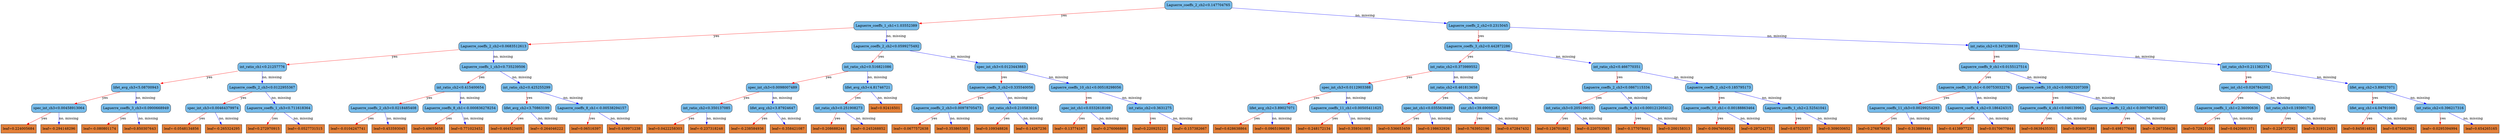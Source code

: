 digraph {
	graph [bb="0,0,8423.8,567",
		rankdir=TB
	];
	node [label="\N"];
	0	[fillcolor="#78bceb",
		height=0.5,
		label="Laguerre_coeffs_2_ch2<0.147704765",
		pos="4062.9,549",
		shape=box,
		style="filled, rounded",
		width=3.1076];
	1	[fillcolor="#78bceb",
		height=0.5,
		label="Laguerre_coeffs_1_ch1<1.03552389",
		pos="3007.9,460.5",
		shape=box,
		style="filled, rounded",
		width=3.0139];
	0 -> 1	[color="#FF0000",
		label=yes,
		lp="3638.9,504.75",
		pos="e,3116.7,470.42 3951,538.82 3751,522.43 3333.9,488.23 3128.1,471.36"];
	2	[fillcolor="#78bceb",
		height=0.5,
		label="Laguerre_coeffs_2_ch2<0.2315045",
		pos="4980.9,460.5",
		shape=box,
		style="filled, rounded",
		width=2.9201];
	0 -> 2	[color="#0000FF",
		label="no, missing",
		lp="4636.8,504.75",
		pos="e,4875.4,471.44 4175,537.44 4350,520.95 4686.5,489.24 4864.2,472.49"];
	3	[fillcolor="#78bceb",
		height=0.5,
		label="Laguerre_coeffs_2_ch2<0.0683512613",
		pos="1657.9,372",
		shape=box,
		style="filled, rounded",
		width=3.2014];
	1 -> 3	[color="#FF0000",
		label=yes,
		lp="2462.9,416.25",
		pos="e,1773.6,380.42 2899.1,452.53 2651.8,436.69 2048.5,398.03 1784.8,381.13"];
	4	[fillcolor="#78bceb",
		height=0.5,
		label="Laguerre_coeffs_2_ch2<0.0599275492",
		pos="3007.9,372",
		shape=box,
		style="filled, rounded",
		width=3.2014];
	1 -> 4	[color="#0000FF",
		label="no, missing",
		lp="3039.8,416.25",
		pos="e,3007.9,390.35 3007.9,442.41 3007.9,430.76 3007.9,415.05 3007.9,401.52"];
	5	[fillcolor="#78bceb",
		height=0.5,
		label="Laguerre_coeffs_3_ch2<0.442872286",
		pos="4980.9,372",
		shape=box,
		style="filled, rounded",
		width=3.1076];
	2 -> 5	[color="#FF0000",
		label=yes,
		lp="4989.9,416.25",
		pos="e,4980.9,390.35 4980.9,442.41 4980.9,430.76 4980.9,415.05 4980.9,401.52"];
	6	[fillcolor="#78bceb",
		height=0.5,
		label="int_ratio_ch2<0.347238839",
		pos="6761.9,372",
		shape=box,
		style="filled, rounded",
		width=2.3264];
	2 -> 6	[color="#0000FF",
		label="no, missing",
		lp="6063.8,416.25",
		pos="e,6677.9,377.08 5086.3,454.38 5405.8,438.86 6360.4,392.5 6666.4,377.64"];
	7	[fillcolor="#78bceb",
		height=0.5,
		label="int_ratio_ch1<0.21257776",
		pos="810.88,283.5",
		shape=box,
		style="filled, rounded",
		width=2.2326];
	3 -> 7	[color="#FF0000",
		label=yes,
		lp="1319.9,327.75",
		pos="e,891.68,292.75 1542.3,359.2 1372.4,341.85 1058.5,309.79 903.05,293.91"];
	8	[fillcolor="#78bceb",
		height=0.5,
		label="Laguerre_coeffs_1_ch3<0.735239506",
		pos="1657.9,283.5",
		shape=box,
		style="filled, rounded",
		width=3.1076];
	3 -> 8	[color="#0000FF",
		label="no, missing",
		lp="1689.8,327.75",
		pos="e,1657.9,301.85 1657.9,353.91 1657.9,342.26 1657.9,326.55 1657.9,313.02"];
	9	[fillcolor="#78bceb",
		height=0.5,
		label="int_ratio_ch2<0.516821086",
		pos="2913.9,283.5",
		shape=box,
		style="filled, rounded",
		width=2.3264];
	4 -> 9	[color="#FF0000",
		label=yes,
		lp="2978.9,327.75",
		pos="e,2932.7,301.85 2989.3,353.91 2975.5,341.2 2956.4,323.66 2940.9,309.39"];
	10	[fillcolor="#78bceb",
		height=0.5,
		label="spec_int_ch3<0.0123443883",
		pos="3322.9,283.5",
		shape=box,
		style="filled, rounded",
		width=2.4097];
	4 -> 10	[color="#0000FF",
		label="no, missing",
		lp="3225.8,327.75",
		pos="e,3259.3,301.95 3071.2,353.6 3122.4,339.55 3194.5,319.74 3248.5,304.93"];
	15	[fillcolor="#78bceb",
		height=0.5,
		label="lifet_avg_ch3<5.08700943",
		pos="454.88,195",
		shape=box,
		style="filled, rounded",
		width=2.2639];
	7 -> 15	[color="#FF0000",
		label=yes,
		lp="673.88,239.25",
		pos="e,526.68,213.45 739.26,265.1 681.06,250.96 598.88,230.99 537.82,216.15"];
	16	[fillcolor="#78bceb",
		height=0.5,
		label="Laguerre_coeffs_2_ch3<0.0122955367",
		pos="810.88,195",
		shape=box,
		style="filled, rounded",
		width=3.2014];
	7 -> 16	[color="#0000FF",
		label="no, missing",
		lp="842.75,239.25",
		pos="e,810.88,213.35 810.88,265.41 810.88,253.76 810.88,238.05 810.88,224.52"];
	17	[fillcolor="#78bceb",
		height=0.5,
		label="int_ratio_ch2<0.415400654",
		pos="1545.9,195",
		shape=box,
		style="filled, rounded",
		width=2.3264];
	8 -> 17	[color="#FF0000",
		label=yes,
		lp="1621.9,239.25",
		pos="e,1568.2,213.27 1635.5,265.2 1618.8,252.3 1595.7,234.5 1577.2,220.18"];
	18	[fillcolor="#78bceb",
		height=0.5,
		label="int_ratio_ch2<0.425255299",
		pos="1769.9,195",
		shape=box,
		style="filled, rounded",
		width=2.3264];
	8 -> 18	[color="#0000FF",
		label="no, missing",
		lp="1756.8,239.25",
		pos="e,1747.5,213.27 1680.3,265.2 1697,252.3 1720,234.5 1738.6,220.18"];
	31	[fillcolor="#78bceb",
		height=0.5,
		label="spec_int_ch3<0.00458913064",
		pos="193.88,106.5",
		shape=box,
		style="filled, rounded",
		width=2.5035];
	15 -> 31	[color="#FF0000",
		label=yes,
		lp="356.88,150.75",
		pos="e,246.29,124.87 402.37,176.6 360.43,162.7 301.5,143.17 256.99,128.42"];
	32	[fillcolor="#78bceb",
		height=0.5,
		label="Laguerre_coeffs_3_ch3<0.0900668949",
		pos="454.88,106.5",
		shape=box,
		style="filled, rounded",
		width=3.2014];
	15 -> 32	[color="#0000FF",
		label="no, missing",
		lp="486.75,150.75",
		pos="e,454.88,124.85 454.88,176.91 454.88,165.26 454.88,149.55 454.88,136.02"];
	33	[fillcolor="#78bceb",
		height=0.5,
		label="spec_int_ch3<0.00464379974",
		pos="712.88,106.5",
		shape=box,
		style="filled, rounded",
		width=2.5035];
	16 -> 33	[color="#FF0000",
		label=yes,
		lp="779.88,150.75",
		pos="e,732.53,124.85 791.51,176.91 777.11,164.2 757.24,146.66 741.07,132.39"];
	34	[fillcolor="#78bceb",
		height=0.5,
		label="Laguerre_coeffs_1_ch3<0.711618364",
		pos="932.88,106.5",
		shape=box,
		style="filled, rounded",
		width=3.1076];
	16 -> 34	[color="#0000FF",
		label="no, missing",
		lp="914.75,150.75",
		pos="e,908.52,124.77 835.27,176.7 853.64,163.68 879.04,145.67 899.32,131.29"];
	63	[fillcolor="#e48038",
		height=0.5,
		label="leaf=0.224005684",
		pos="57.875,18",
		shape=box,
		style=filled,
		width=1.6076];
	31 -> 63	[color="#FF0000",
		label=yes,
		lp="147.88,62.25",
		pos="e,85.023,36.267 166.68,88.203 146.02,75.062 117.38,56.846 94.67,42.403"];
	64	[fillcolor="#e48038",
		height=0.5,
		label="leaf=-0.294148296",
		pos="193.88,18",
		shape=box,
		style=filled,
		width=1.6701];
	31 -> 64	[color="#0000FF",
		label="no, missing",
		lp="225.75,62.25",
		pos="e,193.88,36.35 193.88,88.41 193.88,76.758 193.88,61.047 193.88,47.519"];
	65	[fillcolor="#e48038",
		height=0.5,
		label="leaf=-0.080801174",
		pos="331.88,18",
		shape=box,
		style=filled,
		width=1.6701];
	32 -> 65	[color="#FF0000",
		label=yes,
		lp="413.88,62.25",
		pos="e,356.43,36.267 430.28,88.203 411.76,75.179 386.16,57.173 365.71,42.792"];
	66	[fillcolor="#e48038",
		height=0.5,
		label="leaf=0.850307643",
		pos="467.88,18",
		shape=box,
		style=filled,
		width=1.6076];
	32 -> 66	[color="#0000FF",
		label="no, missing",
		lp="494.75,62.25",
		pos="e,465.27,36.35 457.44,88.41 459.19,76.758 461.56,61.047 463.59,47.519"];
	67	[fillcolor="#e48038",
		height=0.5,
		label="leaf=-0.0548134856",
		pos="606.88,18",
		shape=box,
		style=filled,
		width=1.7639];
	33 -> 67	[color="#FF0000",
		label=yes,
		lp="678.88,62.25",
		pos="e,628.03,36.267 691.68,88.203 675.94,75.356 654.25,57.661 636.75,43.38"];
	68	[fillcolor="#e48038",
		height=0.5,
		label="leaf=-0.265324295",
		pos="748.88,18",
		shape=box,
		style=filled,
		width=1.6701];
	33 -> 68	[color="#0000FF",
		label="no, missing",
		lp="766.75,62.25",
		pos="e,741.65,36.35 719.99,88.41 724.94,76.522 731.64,60.41 737.35,46.702"];
	69	[fillcolor="#e48038",
		height=0.5,
		label="leaf=0.272970915",
		pos="884.88,18",
		shape=box,
		style=filled,
		width=1.6076];
	34 -> 69	[color="#FF0000",
		label=yes,
		lp="922.88,62.25",
		pos="e,894.5,36.35 923.39,88.41 916.73,76.405 907.68,60.091 900.02,46.295"];
	70	[fillcolor="#e48038",
		height=0.5,
		label="leaf=-0.0527731515",
		pos="1023.9,18",
		shape=box,
		style=filled,
		width=1.7639];
	34 -> 70	[color="#0000FF",
		label="no, missing",
		lp="1018.8,62.25",
		pos="e,1005.6,36.35 950.85,88.41 964.23,75.698 982.68,58.157 997.69,43.889"];
	35	[fillcolor="#78bceb",
		height=0.5,
		label="Laguerre_coeffs_2_ch3<0.0218485408",
		pos="1287.9,106.5",
		shape=box,
		style="filled, rounded",
		width=3.2014];
	17 -> 35	[color="#FF0000",
		label=yes,
		lp="1449.9,150.75",
		pos="e,1339.7,124.87 1494,176.6 1452.6,162.73 1394.5,143.25 1350.5,128.51"];
	36	[fillcolor="#78bceb",
		height=0.5,
		label="Laguerre_coeffs_8_ch1<-0.000836278254",
		pos="1545.9,106.5",
		shape=box,
		style="filled, rounded",
		width=3.4514];
	17 -> 36	[color="#0000FF",
		label="no, missing",
		lp="1577.8,150.75",
		pos="e,1545.9,124.85 1545.9,176.91 1545.9,165.26 1545.9,149.55 1545.9,136.02"];
	37	[fillcolor="#78bceb",
		height=0.5,
		label="lifet_avg_ch2<3.70863199",
		pos="1769.9,106.5",
		shape=box,
		style="filled, rounded",
		width=2.2639];
	18 -> 37	[color="#FF0000",
		label=yes,
		lp="1778.9,150.75",
		pos="e,1769.9,124.85 1769.9,176.91 1769.9,165.26 1769.9,149.55 1769.9,136.02"];
	38	[fillcolor="#78bceb",
		height=0.5,
		label="Laguerre_coeffs_8_ch1<-0.00538294157",
		pos="1989.9,106.5",
		shape=box,
		style="filled, rounded",
		width=3.3576];
	18 -> 38	[color="#0000FF",
		label="no, missing",
		lp="1931.8,150.75",
		pos="e,1945.7,124.87 1814.1,176.6 1849,162.9 1897.7,143.75 1935,129.08"];
	71	[fillcolor="#e48038",
		height=0.5,
		label="leaf=-0.0104247741",
		pos="1168.9,18",
		shape=box,
		style=filled,
		width=1.7639];
	35 -> 71	[color="#FF0000",
		label=yes,
		lp="1248.9,62.25",
		pos="e,1192.6,36.267 1264.1,88.203 1246.2,75.238 1221.6,57.336 1201.9,42.988"];
	72	[fillcolor="#e48038",
		height=0.5,
		label="leaf=0.453593045",
		pos="1307.9,18",
		shape=box,
		style=filled,
		width=1.6076];
	35 -> 72	[color="#0000FF",
		label="no, missing",
		lp="1331.8,62.25",
		pos="e,1303.9,36.35 1291.8,88.41 1294.5,76.758 1298.2,61.047 1301.3,47.519"];
	73	[fillcolor="#e48038",
		height=0.5,
		label="leaf=0.49655658",
		pos="1437.9,18",
		shape=box,
		style=filled,
		width=1.5139];
	36 -> 73	[color="#FF0000",
		label=yes,
		lp="1510.9,62.25",
		pos="e,1459.4,36.267 1524.3,88.203 1508.2,75.356 1486.1,57.661 1468.3,43.38"];
	74	[fillcolor="#e48038",
		height=0.5,
		label="leaf=0.771023452",
		pos="1567.9,18",
		shape=box,
		style=filled,
		width=1.6076];
	36 -> 74	[color="#0000FF",
		label="no, missing",
		lp="1590.8,62.25",
		pos="e,1563.5,36.35 1550.2,88.41 1553.2,76.64 1557.3,60.729 1560.7,47.11"];
	75	[fillcolor="#e48038",
		height=0.5,
		label="leaf=0.464523405",
		pos="1701.9,18",
		shape=box,
		style=filled,
		width=1.6076];
	37 -> 75	[color="#FF0000",
		label=yes,
		lp="1751.9,62.25",
		pos="e,1715.5,36.35 1756.4,88.41 1746.7,76.051 1733.4,59.127 1722.4,45.085"];
	76	[fillcolor="#e48038",
		height=0.5,
		label="leaf=-0.264046222",
		pos="1837.9,18",
		shape=box,
		style=filled,
		width=1.6701];
	37 -> 76	[color="#0000FF",
		label="no, missing",
		lp="1842.8,62.25",
		pos="e,1824.2,36.35 1783.3,88.41 1793,76.051 1806.3,59.127 1817.4,45.085"];
	77	[fillcolor="#e48038",
		height=0.5,
		label="leaf=0.06516397",
		pos="1970.9,18",
		shape=box,
		style=filled,
		width=1.5139];
	38 -> 77	[color="#FF0000",
		label=yes,
		lp="1991.9,62.25",
		pos="e,1974.7,36.35 1986.1,88.41 1983.6,76.758 1980.1,61.047 1977.1,47.519"];
	78	[fillcolor="#e48038",
		height=0.5,
		label="leaf=0.439971238",
		pos="2100.9,18",
		shape=box,
		style=filled,
		width=1.6076];
	38 -> 78	[color="#0000FF",
		label="no, missing",
		lp="2087.8,62.25",
		pos="e,2078.7,36.267 2012.1,88.203 2028.6,75.297 2051.5,57.498 2069.8,43.183"];
	19	[fillcolor="#78bceb",
		height=0.5,
		label="spec_int_ch3<0.0098007489",
		pos="2605.9,195",
		shape=box,
		style="filled, rounded",
		width=2.4097];
	9 -> 19	[color="#FF0000",
		label=yes,
		lp="2796.9,239.25",
		pos="e,2668,213.45 2851.9,265.1 2802,251.07 2731.6,231.32 2679,216.53"];
	20	[fillcolor="#78bceb",
		height=0.5,
		label="lifet_avg_ch3<4.81746721",
		pos="2913.9,195",
		shape=box,
		style="filled, rounded",
		width=2.2639];
	9 -> 20	[color="#0000FF",
		label="no, missing",
		lp="2945.8,239.25",
		pos="e,2913.9,213.35 2913.9,265.41 2913.9,253.76 2913.9,238.05 2913.9,224.52"];
	21	[fillcolor="#78bceb",
		height=0.5,
		label="Laguerre_coeffs_3_ch2<0.335540056",
		pos="3322.9,195",
		shape=box,
		style="filled, rounded",
		width=3.1076];
	10 -> 21	[color="#FF0000",
		label=yes,
		lp="3331.9,239.25",
		pos="e,3322.9,213.35 3322.9,265.41 3322.9,253.76 3322.9,238.05 3322.9,224.52"];
	22	[fillcolor="#78bceb",
		height=0.5,
		label="Laguerre_coeffs_10_ch1<0.00518298056",
		pos="3649.9,195",
		shape=box,
		style="filled, rounded",
		width=3.3889];
	10 -> 22	[color="#0000FF",
		label="no, missing",
		lp="3547.8,239.25",
		pos="e,3583.9,213.45 3388.7,265.1 3441.9,251.02 3517,231.16 3573,216.34"];
	39	[fillcolor="#78bceb",
		height=0.5,
		label="int_ratio_ch2<0.350137085",
		pos="2376.9,106.5",
		shape=box,
		style="filled, rounded",
		width=2.3264];
	19 -> 39	[color="#FF0000",
		label=yes,
		lp="2521.9,150.75",
		pos="e,2422.9,124.87 2559.8,176.6 2523.4,162.85 2472.4,143.58 2433.5,128.89"];
	40	[fillcolor="#78bceb",
		height=0.5,
		label="lifet_avg_ch2<3.87924647",
		pos="2605.9,106.5",
		shape=box,
		style="filled, rounded",
		width=2.2639];
	19 -> 40	[color="#0000FF",
		label="no, missing",
		lp="2637.8,150.75",
		pos="e,2605.9,124.85 2605.9,176.91 2605.9,165.26 2605.9,149.55 2605.9,136.02"];
	41	[fillcolor="#78bceb",
		height=0.5,
		label="int_ratio_ch3<0.251908273",
		pos="2806.9,106.5",
		shape=box,
		style="filled, rounded",
		width=2.3264];
	20 -> 41	[color="#FF0000",
		label=yes,
		lp="2879.9,150.75",
		pos="e,2828.2,124.77 2892.5,176.7 2876.6,163.86 2854.7,146.16 2837,131.88"];
	42	[fillcolor="#e48038",
		height=0.5,
		label="leaf=0.92416501",
		pos="2962.9,106.5",
		shape=box,
		style=filled,
		width=1.5139];
	20 -> 42	[color="#0000FF",
		label="no, missing",
		lp="2974.8,150.75",
		pos="e,2953,124.85 2923.6,176.91 2930.4,164.9 2939.6,148.59 2947.4,134.8"];
	79	[fillcolor="#e48038",
		height=0.5,
		label="leaf=0.0422258303",
		pos="2237.9,18",
		shape=box,
		style=filled,
		width=1.7014];
	39 -> 79	[color="#FF0000",
		label=yes,
		lp="2328.9,62.25",
		pos="e,2265.6,36.267 2349.1,88.203 2327.9,75.003 2298.4,56.683 2275.2,42.209"];
	80	[fillcolor="#e48038",
		height=0.5,
		label="leaf=-0.237318248",
		pos="2376.9,18",
		shape=box,
		style=filled,
		width=1.6701];
	39 -> 80	[color="#0000FF",
		label="no, missing",
		lp="2408.8,62.25",
		pos="e,2376.9,36.35 2376.9,88.41 2376.9,76.758 2376.9,61.047 2376.9,47.519"];
	81	[fillcolor="#e48038",
		height=0.5,
		label="leaf=-0.238584936",
		pos="2514.9,18",
		shape=box,
		style=filled,
		width=1.6701];
	40 -> 81	[color="#FF0000",
		label=yes,
		lp="2577.9,62.25",
		pos="e,2533.1,36.35 2587.9,88.41 2574.5,75.698 2556.1,58.157 2541.1,43.889"];
	82	[fillcolor="#e48038",
		height=0.5,
		label="leaf=-0.358421087",
		pos="2652.9,18",
		shape=box,
		style=filled,
		width=1.6701];
	40 -> 82	[color="#0000FF",
		label="no, missing",
		lp="2665.8,62.25",
		pos="e,2643.4,36.35 2615.2,88.41 2621.7,76.405 2630.5,60.091 2638,46.295"];
	83	[fillcolor="#e48038",
		height=0.5,
		label="leaf=0.208688244",
		pos="2788.9,18",
		shape=box,
		style=filled,
		width=1.6076];
	41 -> 83	[color="#FF0000",
		label=yes,
		lp="2808.9,62.25",
		pos="e,2792.5,36.35 2803.3,88.41 2800.9,76.758 2797.6,61.047 2794.8,47.519"];
	84	[fillcolor="#e48038",
		height=0.5,
		label="leaf=-0.245268852",
		pos="2924.9,18",
		shape=box,
		style=filled,
		width=1.6701];
	41 -> 84	[color="#0000FF",
		label="no, missing",
		lp="2908.8,62.25",
		pos="e,2901.3,36.267 2830.5,88.203 2848.2,75.238 2872.6,57.336 2892.2,42.988"];
	43	[fillcolor="#78bceb",
		height=0.5,
		label="Laguerre_coeffs_2_ch3<0.00978705473",
		pos="3188.9,106.5",
		shape=box,
		style="filled, rounded",
		width=3.2951];
	21 -> 43	[color="#FF0000",
		label=yes,
		lp="3277.9,150.75",
		pos="e,3215.6,124.77 3296.1,176.7 3275.7,163.56 3247.5,145.35 3225.1,130.9"];
	44	[fillcolor="#78bceb",
		height=0.5,
		label="int_ratio_ch3<0.210583016",
		pos="3408.9,106.5",
		shape=box,
		style="filled, rounded",
		width=2.3264];
	21 -> 44	[color="#0000FF",
		label="no, missing",
		lp="3405.8,150.75",
		pos="e,3391.6,124.85 3339.9,176.91 3352.4,164.32 3369.6,146.98 3383.7,132.79"];
	45	[fillcolor="#78bceb",
		height=0.5,
		label="spec_int_ch1<0.0332618169",
		pos="3649.9,106.5",
		shape=box,
		style="filled, rounded",
		width=2.4097];
	22 -> 45	[color="#FF0000",
		label=yes,
		lp="3658.9,150.75",
		pos="e,3649.9,124.85 3649.9,176.91 3649.9,165.26 3649.9,149.55 3649.9,136.02"];
	46	[fillcolor="#78bceb",
		height=0.5,
		label="int_ratio_ch2<0.3631275",
		pos="3875.9,106.5",
		shape=box,
		style="filled, rounded",
		width=2.1389];
	22 -> 46	[color="#0000FF",
		label="no, missing",
		lp="3815.8,150.75",
		pos="e,3830.5,124.87 3695.3,176.6 3731.3,162.85 3781.6,143.58 3820,128.89"];
	85	[fillcolor="#e48038",
		height=0.5,
		label="leaf=-0.0677572638",
		pos="3066.9,18",
		shape=box,
		style=filled,
		width=1.7639];
	43 -> 85	[color="#FF0000",
		label=yes,
		lp="3147.9,62.25",
		pos="e,3091.2,36.267 3164.5,88.203 3146.1,75.179 3120.7,57.173 3100.4,42.792"];
	86	[fillcolor="#e48038",
		height=0.5,
		label="leaf=0.353865385",
		pos="3205.9,18",
		shape=box,
		style=filled,
		width=1.6076];
	43 -> 86	[color="#0000FF",
		label="no, missing",
		lp="3231.8,62.25",
		pos="e,3202.5,36.35 3192.2,88.41 3194.5,76.758 3197.6,61.047 3200.3,47.519"];
	87	[fillcolor="#e48038",
		height=0.5,
		label="leaf=0.109348826",
		pos="3339.9,18",
		shape=box,
		style=filled,
		width=1.6076];
	44 -> 87	[color="#FF0000",
		label=yes,
		lp="3389.9,62.25",
		pos="e,3353.7,36.35 3395.2,88.41 3385.4,76.051 3371.9,59.127 3360.7,45.085"];
	88	[fillcolor="#e48038",
		height=0.5,
		label="leaf=-0.14267236",
		pos="3472.9,18",
		shape=box,
		style=filled,
		width=1.5764];
	44 -> 88	[color="#0000FF",
		label="no, missing",
		lp="3478.8,62.25",
		pos="e,3460,36.35 3421.5,88.41 3430.6,76.169 3442.9,59.449 3453.3,45.487"];
	89	[fillcolor="#e48038",
		height=0.5,
		label="leaf=-0.13774167",
		pos="3604.9,18",
		shape=box,
		style=filled,
		width=1.5764];
	45 -> 89	[color="#FF0000",
		label=yes,
		lp="3640.9,62.25",
		pos="e,3613.9,36.35 3641,88.41 3634.7,76.405 3626.3,60.091 3619.1,46.295"];
	90	[fillcolor="#e48038",
		height=0.5,
		label="leaf=-0.276066869",
		pos="3739.9,18",
		shape=box,
		style=filled,
		width=1.6701];
	45 -> 90	[color="#0000FF",
		label="no, missing",
		lp="3735.8,62.25",
		pos="e,3721.8,36.35 3667.7,88.41 3680.8,75.816 3698.8,58.481 3713.6,44.286"];
	91	[fillcolor="#e48038",
		height=0.5,
		label="leaf=0.220925212",
		pos="3875.9,18",
		shape=box,
		style=filled,
		width=1.6076];
	46 -> 91	[color="#FF0000",
		label=yes,
		lp="3884.9,62.25",
		pos="e,3875.9,36.35 3875.9,88.41 3875.9,76.758 3875.9,61.047 3875.9,47.519"];
	92	[fillcolor="#e48038",
		height=0.5,
		label="leaf=-0.157382667",
		pos="4011.9,18",
		shape=box,
		style=filled,
		width=1.6701];
	46 -> 92	[color="#0000FF",
		label="no, missing",
		lp="3988.8,62.25",
		pos="e,3984.7,36.267 3903.1,88.203 3923.7,75.062 3952.4,56.846 3975.1,42.403"];
	11	[fillcolor="#78bceb",
		height=0.5,
		label="int_ratio_ch2<0.373989552",
		pos="4867.9,283.5",
		shape=box,
		style="filled, rounded",
		width=2.3264];
	5 -> 11	[color="#FF0000",
		label=yes,
		lp="4943.9,327.75",
		pos="e,4890.4,301.77 4958.3,353.7 4941.4,340.8 4918.2,323 4899.5,308.68"];
	12	[fillcolor="#78bceb",
		height=0.5,
		label="int_ratio_ch2<0.466770351",
		pos="5415.9,283.5",
		shape=box,
		style="filled, rounded",
		width=2.3264];
	5 -> 12	[color="#0000FF",
		label="no, missing",
		lp="5269.8,327.75",
		pos="e,5331.9,301.19 5068.6,353.55 5141.9,338.99 5246,318.29 5321.1,303.35"];
	13	[fillcolor="#78bceb",
		height=0.5,
		label="Laguerre_coeffs_9_ch1<0.0155127514",
		pos="6761.9,283.5",
		shape=box,
		style="filled, rounded",
		width=3.2014];
	6 -> 13	[color="#FF0000",
		label=yes,
		lp="6770.9,327.75",
		pos="e,6761.9,301.85 6761.9,353.91 6761.9,342.26 6761.9,326.55 6761.9,313.02"];
	14	[fillcolor="#78bceb",
		height=0.5,
		label="int_ratio_ch3<0.211382374",
		pos="7568.9,283.5",
		shape=box,
		style="filled, rounded",
		width=2.3264];
	6 -> 14	[color="#0000FF",
		label="no, missing",
		lp="7269.8,327.75",
		pos="e,7484.7,293.52 6846,361.99 6997.2,345.77 7314.4,311.78 7473.5,294.72"];
	23	[fillcolor="#78bceb",
		height=0.5,
		label="spec_int_ch3<0.0112903388",
		pos="4536.9,195",
		shape=box,
		style="filled, rounded",
		width=2.4097];
	11 -> 23	[color="#FF0000",
		label=yes,
		lp="4741.9,239.25",
		pos="e,4603.6,213.45 4801.3,265.1 4747.4,251.02 4671.4,231.16 4614.7,216.34"];
	24	[fillcolor="#78bceb",
		height=0.5,
		label="int_ratio_ch2<0.461813658",
		pos="4867.9,195",
		shape=box,
		style="filled, rounded",
		width=2.3264];
	11 -> 24	[color="#0000FF",
		label="no, missing",
		lp="4899.8,239.25",
		pos="e,4867.9,213.35 4867.9,265.41 4867.9,253.76 4867.9,238.05 4867.9,224.52"];
	25	[fillcolor="#78bceb",
		height=0.5,
		label="Laguerre_coeffs_2_ch3<0.0867115334",
		pos="5415.9,195",
		shape=box,
		style="filled, rounded",
		width=3.2014];
	12 -> 25	[color="#FF0000",
		label=yes,
		lp="5424.9,239.25",
		pos="e,5415.9,213.35 5415.9,265.41 5415.9,253.76 5415.9,238.05 5415.9,224.52"];
	26	[fillcolor="#78bceb",
		height=0.5,
		label="Laguerre_coeffs_2_ch2<0.185795173",
		pos="5794.9,195",
		shape=box,
		style="filled, rounded",
		width=3.1076];
	12 -> 26	[color="#0000FF",
		label="no, missing",
		lp="5671.8,239.25",
		pos="e,5718.4,213.45 5492.1,265.1 5554.3,250.9 5642.3,230.82 5707.4,215.97"];
	47	[fillcolor="#78bceb",
		height=0.5,
		label="lifet_avg_ch2<3.89027071",
		pos="4286.9,106.5",
		shape=box,
		style="filled, rounded",
		width=2.2639];
	23 -> 47	[color="#FF0000",
		label=yes,
		lp="4443.9,150.75",
		pos="e,4337.1,124.87 4486.6,176.6 4446.6,162.76 4390.4,143.34 4347.9,128.61"];
	48	[fillcolor="#78bceb",
		height=0.5,
		label="Laguerre_coeffs_11_ch1<0.00505411625",
		pos="4536.9,106.5",
		shape=box,
		style="filled, rounded",
		width=3.3889];
	23 -> 48	[color="#0000FF",
		label="no, missing",
		lp="4568.8,150.75",
		pos="e,4536.9,124.85 4536.9,176.91 4536.9,165.26 4536.9,149.55 4536.9,136.02"];
	49	[fillcolor="#78bceb",
		height=0.5,
		label="spec_int_ch1<0.0355638489",
		pos="4814.9,106.5",
		shape=box,
		style="filled, rounded",
		width=2.4097];
	24 -> 49	[color="#FF0000",
		label=yes,
		lp="4855.9,150.75",
		pos="e,4825.5,124.85 4857.4,176.91 4850,164.79 4839.9,148.27 4831.4,134.39"];
	50	[fillcolor="#78bceb",
		height=0.5,
		label="snr_ch1<39.6909828",
		pos="4985.9,106.5",
		shape=box,
		style="filled, rounded",
		width=1.8264];
	24 -> 50	[color="#0000FF",
		label="no, missing",
		lp="4969.8,150.75",
		pos="e,4962.3,124.77 4891.5,176.7 4909.2,163.74 4933.6,145.84 4953.2,131.49"];
	93	[fillcolor="#e48038",
		height=0.5,
		label="leaf=0.628638864",
		pos="4147.9,18",
		shape=box,
		style=filled,
		width=1.6076];
	47 -> 93	[color="#FF0000",
		label=yes,
		lp="4238.9,62.25",
		pos="e,4175.6,36.267 4259.1,88.203 4237.9,75.003 4208.4,56.683 4185.2,42.209"];
	94	[fillcolor="#e48038",
		height=0.5,
		label="leaf=-0.0965196639",
		pos="4286.9,18",
		shape=box,
		style=filled,
		width=1.7639];
	47 -> 94	[color="#0000FF",
		label="no, missing",
		lp="4318.8,62.25",
		pos="e,4286.9,36.35 4286.9,88.41 4286.9,76.758 4286.9,61.047 4286.9,47.519"];
	95	[fillcolor="#e48038",
		height=0.5,
		label="leaf=-0.248172134",
		pos="4428.9,18",
		shape=box,
		style=filled,
		width=1.6701];
	48 -> 95	[color="#FF0000",
		label=yes,
		lp="4501.9,62.25",
		pos="e,4450.4,36.267 4515.3,88.203 4499.2,75.356 4477.1,57.661 4459.3,43.38"];
	96	[fillcolor="#e48038",
		height=0.5,
		label="leaf=0.359341085",
		pos="4564.9,18",
		shape=box,
		style=filled,
		width=1.6076];
	48 -> 96	[color="#0000FF",
		label="no, missing",
		lp="4585.8,62.25",
		pos="e,4559.3,36.35 4542.4,88.41 4546.2,76.64 4551.4,60.729 4555.8,47.11"];
	97	[fillcolor="#e48038",
		height=0.5,
		label="leaf=0.536653459",
		pos="4698.9,18",
		shape=box,
		style=filled,
		width=1.6076];
	49 -> 97	[color="#FF0000",
		label=yes,
		lp="4776.9,62.25",
		pos="e,4722,36.267 4791.7,88.203 4774.3,75.238 4750.3,57.336 4731,42.988"];
	98	[fillcolor="#e48038",
		height=0.5,
		label="leaf=0.198632926",
		pos="4832.9,18",
		shape=box,
		style=filled,
		width=1.6076];
	49 -> 98	[color="#0000FF",
		label="no, missing",
		lp="4857.8,62.25",
		pos="e,4829.3,36.35 4818.4,88.41 4820.9,76.758 4824.1,61.047 4826.9,47.519"];
	99	[fillcolor="#e48038",
		height=0.5,
		label="leaf=0.763952196",
		pos="4966.9,18",
		shape=box,
		style=filled,
		width=1.6076];
	50 -> 99	[color="#FF0000",
		label=yes,
		lp="4987.9,62.25",
		pos="e,4970.7,36.35 4982.1,88.41 4979.6,76.758 4976.1,61.047 4973.1,47.519"];
	100	[fillcolor="#e48038",
		height=0.5,
		label="leaf=0.472847432",
		pos="5100.9,18",
		shape=box,
		style=filled,
		width=1.6076];
	50 -> 100	[color="#0000FF",
		label="no, missing",
		lp="5085.8,62.25",
		pos="e,5077.9,36.267 5008.9,88.203 5026,75.297 5049.7,57.498 5068.7,43.183"];
	51	[fillcolor="#78bceb",
		height=0.5,
		label="int_ratio_ch3<0.205109015",
		pos="5292.9,106.5",
		shape=box,
		style="filled, rounded",
		width=2.3264];
	25 -> 51	[color="#FF0000",
		label=yes,
		lp="5374.9,150.75",
		pos="e,5317.4,124.77 5391.3,176.7 5372.8,163.68 5347.2,145.67 5326.7,131.29"];
	52	[fillcolor="#78bceb",
		height=0.5,
		label="Laguerre_coeffs_9_ch1<0.000121205412",
		pos="5516.9,106.5",
		shape=box,
		style="filled, rounded",
		width=3.3889];
	25 -> 52	[color="#0000FF",
		label="no, missing",
		lp="5507.8,150.75",
		pos="e,5496.6,124.85 5435.8,176.91 5450.8,164.08 5471.5,146.33 5488.3,131.99"];
	53	[fillcolor="#78bceb",
		height=0.5,
		label="Laguerre_coeffs_10_ch1<-0.00188863464",
		pos="5794.9,106.5",
		shape=box,
		style="filled, rounded",
		width=3.4514];
	26 -> 53	[color="#FF0000",
		label=yes,
		lp="5803.9,150.75",
		pos="e,5794.9,124.85 5794.9,176.91 5794.9,165.26 5794.9,149.55 5794.9,136.02"];
	54	[fillcolor="#78bceb",
		height=0.5,
		label="Laguerre_coeffs_1_ch2<2.52541041",
		pos="6052.9,106.5",
		shape=box,
		style="filled, rounded",
		width=3.0139];
	26 -> 54	[color="#0000FF",
		label="no, missing",
		lp="5979.8,150.75",
		pos="e,6001.1,124.87 5846.8,176.6 5888.1,162.73 5946.2,143.25 5990.2,128.51"];
	101	[fillcolor="#e48038",
		height=0.5,
		label="leaf=0.126701862",
		pos="5234.9,18",
		shape=box,
		style=filled,
		width=1.6076];
	51 -> 101	[color="#FF0000",
		label=yes,
		lp="5278.9,62.25",
		pos="e,5246.5,36.35 5281.4,88.41 5273.3,76.287 5262.2,59.77 5252.9,45.89"];
	102	[fillcolor="#e48038",
		height=0.5,
		label="leaf=-0.220753565",
		pos="5370.9,18",
		shape=box,
		style=filled,
		width=1.6701];
	51 -> 102	[color="#0000FF",
		label="no, missing",
		lp="5370.8,62.25",
		pos="e,5355.2,36.35 5308.3,88.41 5319.5,75.934 5335,58.805 5347.7,44.685"];
	103	[fillcolor="#e48038",
		height=0.5,
		label="leaf=-0.177078441",
		pos="5508.9,18",
		shape=box,
		style=filled,
		width=1.6701];
	52 -> 103	[color="#FF0000",
		label=yes,
		lp="5522.9,62.25",
		pos="e,5510.5,36.35 5515.3,88.41 5514.2,76.758 5512.8,61.047 5511.5,47.519"];
	104	[fillcolor="#e48038",
		height=0.5,
		label="leaf=0.200158313",
		pos="5644.9,18",
		shape=box,
		style=filled,
		width=1.6076];
	52 -> 104	[color="#0000FF",
		label="no, missing",
		lp="5624.8,62.25",
		pos="e,5619.3,36.267 5542.5,88.203 5561.8,75.12 5588.6,57.01 5610,42.597"];
	105	[fillcolor="#e48038",
		height=0.5,
		label="leaf=-0.0947604924",
		pos="5783.9,18",
		shape=box,
		style=filled,
		width=1.7639];
	53 -> 105	[color="#FF0000",
		label=yes,
		lp="5799.9,62.25",
		pos="e,5786.1,36.35 5792.7,88.41 5791.2,76.758 5789.2,61.047 5787.5,47.519"];
	106	[fillcolor="#e48038",
		height=0.5,
		label="leaf=0.297242731",
		pos="5922.9,18",
		shape=box,
		style=filled,
		width=1.6076];
	53 -> 106	[color="#0000FF",
		label="no, missing",
		lp="5902.8,62.25",
		pos="e,5897.3,36.267 5820.5,88.203 5839.8,75.12 5866.6,57.01 5888,42.597"];
	107	[fillcolor="#e48038",
		height=0.5,
		label="leaf=0.67525357",
		pos="6052.9,18",
		shape=box,
		style=filled,
		width=1.5139];
	54 -> 107	[color="#FF0000",
		label=yes,
		lp="6061.9,62.25",
		pos="e,6052.9,36.35 6052.9,88.41 6052.9,76.758 6052.9,61.047 6052.9,47.519"];
	108	[fillcolor="#e48038",
		height=0.5,
		label="leaf=0.309030652",
		pos="6182.9,18",
		shape=box,
		style=filled,
		width=1.6076];
	54 -> 108	[color="#0000FF",
		label="no, missing",
		lp="6161.8,62.25",
		pos="e,6156.9,36.267 6078.9,88.203 6098.5,75.12 6125.8,57.01 6147.4,42.597"];
	27	[fillcolor="#78bceb",
		height=0.5,
		label="Laguerre_coeffs_10_ch1<-0.00753032276",
		pos="6695.9,195",
		shape=box,
		style="filled, rounded",
		width=3.4514];
	13 -> 27	[color="#FF0000",
		label=yes,
		lp="6743.9,239.25",
		pos="e,6709.1,213.35 6748.8,265.41 6739.5,253.17 6726.7,236.45 6716.1,222.49"];
	28	[fillcolor="#78bceb",
		height=0.5,
		label="Laguerre_coeffs_10_ch2<0.00923207309",
		pos="6959.9,195",
		shape=box,
		style="filled, rounded",
		width=3.3889];
	13 -> 28	[color="#0000FF",
		label="no, missing",
		lp="6910.8,239.25",
		pos="e,6920,213.41 6801.5,265.2 6832.5,251.63 6876,232.66 6909.5,218.01"];
	29	[fillcolor="#78bceb",
		height=0.5,
		label="spec_int_ch1<0.0267842002",
		pos="7568.9,195",
		shape=box,
		style="filled, rounded",
		width=2.4097];
	14 -> 29	[color="#FF0000",
		label=yes,
		lp="7577.9,239.25",
		pos="e,7568.9,213.35 7568.9,265.41 7568.9,253.76 7568.9,238.05 7568.9,224.52"];
	30	[fillcolor="#78bceb",
		height=0.5,
		label="lifet_avg_ch2<3.89027071",
		pos="7998.9,195",
		shape=box,
		style="filled, rounded",
		width=2.2639];
	14 -> 30	[color="#0000FF",
		label="no, missing",
		lp="7854.8,239.25",
		pos="e,7917.1,212.45 7653.1,265.57 7725.9,250.92 7831,229.77 7906.2,214.64"];
	55	[fillcolor="#78bceb",
		height=0.5,
		label="Laguerre_coeffs_11_ch3<0.00299254293",
		pos="6448.9,106.5",
		shape=box,
		style="filled, rounded",
		width=3.3889];
	27 -> 55	[color="#FF0000",
		label=yes,
		lp="6603.9,150.75",
		pos="e,6498.5,124.87 6646.2,176.6 6606.7,162.76 6551.2,143.34 6509.1,128.61"];
	56	[fillcolor="#78bceb",
		height=0.5,
		label="Laguerre_coeffs_4_ch2<0.186424315",
		pos="6700.9,106.5",
		shape=box,
		style="filled, rounded",
		width=3.1076];
	27 -> 56	[color="#0000FF",
		label="no, missing",
		lp="6730.8,150.75",
		pos="e,6699.9,124.85 6696.9,176.91 6697.5,165.26 6698.4,149.55 6699.2,136.02"];
	57	[fillcolor="#78bceb",
		height=0.5,
		label="Laguerre_coeffs_4_ch1<0.046139963",
		pos="6954.9,106.5",
		shape=box,
		style="filled, rounded",
		width=3.1076];
	28 -> 57	[color="#FF0000",
		label=yes,
		lp="6966.9,150.75",
		pos="e,6955.9,124.85 6958.9,176.91 6958.2,165.26 6957.3,149.55 6956.5,136.02"];
	58	[fillcolor="#78bceb",
		height=0.5,
		label="Laguerre_coeffs_12_ch1<-0.000769748352",
		pos="7212.9,106.5",
		shape=box,
		style="filled, rounded",
		width=3.5451];
	28 -> 58	[color="#0000FF",
		label="no, missing",
		lp="7141.8,150.75",
		pos="e,7162.1,124.87 7010.8,176.6 7051.3,162.73 7108.3,143.25 7151.4,128.51"];
	109	[fillcolor="#e48038",
		height=0.5,
		label="leaf=0.276876926",
		pos="6316.9,18",
		shape=box,
		style=filled,
		width=1.6076];
	55 -> 109	[color="#FF0000",
		label=yes,
		lp="6403.9,62.25",
		pos="e,6343.2,36.267 6422.5,88.203 6402.4,75.062 6374.6,56.846 6352.6,42.403"];
	110	[fillcolor="#e48038",
		height=0.5,
		label="leaf=-0.313889444",
		pos="6452.9,18",
		shape=box,
		style=filled,
		width=1.6701];
	55 -> 110	[color="#0000FF",
		label="no, missing",
		lp="6483.8,62.25",
		pos="e,6452.1,36.35 6449.7,88.41 6450.2,76.758 6450.9,61.047 6451.6,47.519"];
	111	[fillcolor="#e48038",
		height=0.5,
		label="leaf=-0.413897723",
		pos="6590.9,18",
		shape=box,
		style=filled,
		width=1.6701];
	56 -> 111	[color="#FF0000",
		label=yes,
		lp="6664.9,62.25",
		pos="e,6612.8,36.267 6678.9,88.203 6662.5,75.356 6640,57.661 6621.9,43.38"];
	112	[fillcolor="#e48038",
		height=0.5,
		label="leaf=0.0170677844",
		pos="6729.9,18",
		shape=box,
		style=filled,
		width=1.7014];
	56 -> 112	[color="#0000FF",
		label="no, missing",
		lp="6750.8,62.25",
		pos="e,6724.1,36.35 6706.6,88.41 6710.6,76.64 6715.9,60.729 6720.5,47.11"];
	113	[fillcolor="#e48038",
		height=0.5,
		label="leaf=0.0639435351",
		pos="6870.9,18",
		shape=box,
		style=filled,
		width=1.7014];
	57 -> 113	[color="#FF0000",
		label=yes,
		lp="6929.9,62.25",
		pos="e,6887.7,36.35 6938.3,88.41 6926,75.816 6909.2,58.481 6895.4,44.286"];
	114	[fillcolor="#e48038",
		height=0.5,
		label="leaf=0.806067288",
		pos="7007.9,18",
		shape=box,
		style=filled,
		width=1.6076];
	57 -> 114	[color="#0000FF",
		label="no, missing",
		lp="7018.8,62.25",
		pos="e,6997.2,36.35 6965.3,88.41 6972.8,76.287 6982.9,59.77 6991.4,45.89"];
	115	[fillcolor="#e48038",
		height=0.5,
		label="leaf=0.498177648",
		pos="7141.9,18",
		shape=box,
		style=filled,
		width=1.6076];
	58 -> 115	[color="#FF0000",
		label=yes,
		lp="7192.9,62.25",
		pos="e,7156.1,36.35 7198.8,88.41 7188.7,76.051 7174.8,59.127 7163.3,45.085"];
	116	[fillcolor="#e48038",
		height=0.5,
		label="leaf=-0.267356426",
		pos="7277.9,18",
		shape=box,
		style=filled,
		width=1.6701];
	58 -> 116	[color="#0000FF",
		label="no, missing",
		lp="7283.8,62.25",
		pos="e,7264.8,36.35 7225.7,88.41 7234.9,76.169 7247.5,59.449 7258,45.487"];
	59	[fillcolor="#78bceb",
		height=0.5,
		label="Laguerre_coeffs_1_ch1<2.36090636",
		pos="7474.9,106.5",
		shape=box,
		style="filled, rounded",
		width=3.0139];
	29 -> 59	[color="#FF0000",
		label=yes,
		lp="7539.9,150.75",
		pos="e,7493.7,124.85 7550.3,176.91 7536.5,164.2 7517.4,146.66 7501.9,132.39"];
	60	[fillcolor="#78bceb",
		height=0.5,
		label="int_ratio_ch3<0.193901718",
		pos="7684.9,106.5",
		shape=box,
		style="filled, rounded",
		width=2.3264];
	29 -> 60	[color="#0000FF",
		label="no, missing",
		lp="7669.8,150.75",
		pos="e,7661.7,124.77 7592.1,176.7 7609.5,163.74 7633.5,145.84 7652.7,131.49"];
	61	[fillcolor="#78bceb",
		height=0.5,
		label="lifet_avg_ch1<4.04791069",
		pos="7998.9,106.5",
		shape=box,
		style="filled, rounded",
		width=2.2639];
	30 -> 61	[color="#FF0000",
		label=yes,
		lp="8007.9,150.75",
		pos="e,7998.9,124.85 7998.9,176.91 7998.9,165.26 7998.9,149.55 7998.9,136.02"];
	62	[fillcolor="#78bceb",
		height=0.5,
		label="int_ratio_ch2<0.396217316",
		pos="8226.9,106.5",
		shape=box,
		style="filled, rounded",
		width=2.3264];
	30 -> 62	[color="#0000FF",
		label="no, missing",
		lp="8165.8,150.75",
		pos="e,8181.1,124.87 8044.7,176.6 8081,162.85 8131.8,143.58 8170.5,128.89"];
	117	[fillcolor="#e48038",
		height=0.5,
		label="leaf=0.72923106",
		pos="7410.9,18",
		shape=box,
		style=filled,
		width=1.5139];
	59 -> 117	[color="#FF0000",
		label=yes,
		lp="7457.9,62.25",
		pos="e,7423.7,36.35 7462.2,88.41 7453.2,76.169 7440.8,59.449 7430.5,45.487"];
	118	[fillcolor="#e48038",
		height=0.5,
		label="leaf=0.0420691371",
		pos="7544.9,18",
		shape=box,
		style=filled,
		width=1.7014];
	59 -> 118	[color="#0000FF",
		label="no, missing",
		lp="7548.8,62.25",
		pos="e,7530.8,36.35 7488.7,88.41 7498.7,76.051 7512.4,59.127 7523.8,45.085"];
	119	[fillcolor="#e48038",
		height=0.5,
		label="leaf=-0.226727292",
		pos="7683.9,18",
		shape=box,
		style=filled,
		width=1.6701];
	60 -> 119	[color="#FF0000",
		label=yes,
		lp="7693.9,62.25",
		pos="e,7684.1,36.35 7684.7,88.41 7684.5,76.758 7684.4,61.047 7684.2,47.519"];
	120	[fillcolor="#e48038",
		height=0.5,
		label="leaf=0.319312453",
		pos="7819.9,18",
		shape=box,
		style=filled,
		width=1.6076];
	60 -> 120	[color="#0000FF",
		label="no, missing",
		lp="7796.8,62.25",
		pos="e,7792.9,36.267 7711.9,88.203 7732.4,75.062 7760.8,56.846 7783.4,42.403"];
	121	[fillcolor="#e48038",
		height=0.5,
		label="leaf=0.845814824",
		pos="7953.9,18",
		shape=box,
		style=filled,
		width=1.6076];
	61 -> 121	[color="#FF0000",
		label=yes,
		lp="7989.9,62.25",
		pos="e,7962.9,36.35 7990,88.41 7983.7,76.405 7975.3,60.091 7968.1,46.295"];
	122	[fillcolor="#e48038",
		height=0.5,
		label="leaf=0.675682962",
		pos="8087.9,18",
		shape=box,
		style=filled,
		width=1.6076];
	61 -> 122	[color="#0000FF",
		label="no, missing",
		lp="8083.8,62.25",
		pos="e,8070,36.35 8016.5,88.41 8029.4,75.816 8047.3,58.481 8061.9,44.286"];
	123	[fillcolor="#e48038",
		height=0.5,
		label="leaf=-0.0295394994",
		pos="8226.9,18",
		shape=box,
		style=filled,
		width=1.7639];
	62 -> 123	[color="#FF0000",
		label=yes,
		lp="8235.9,62.25",
		pos="e,8226.9,36.35 8226.9,88.41 8226.9,76.758 8226.9,61.047 8226.9,47.519"];
	124	[fillcolor="#e48038",
		height=0.5,
		label="leaf=0.654265165",
		pos="8365.9,18",
		shape=box,
		style=filled,
		width=1.6076];
	62 -> 124	[color="#0000FF",
		label="no, missing",
		lp="8340.8,62.25",
		pos="e,8338.1,36.267 8254.7,88.203 8275.9,75.003 8305.3,56.683 8328.6,42.209"];
}
